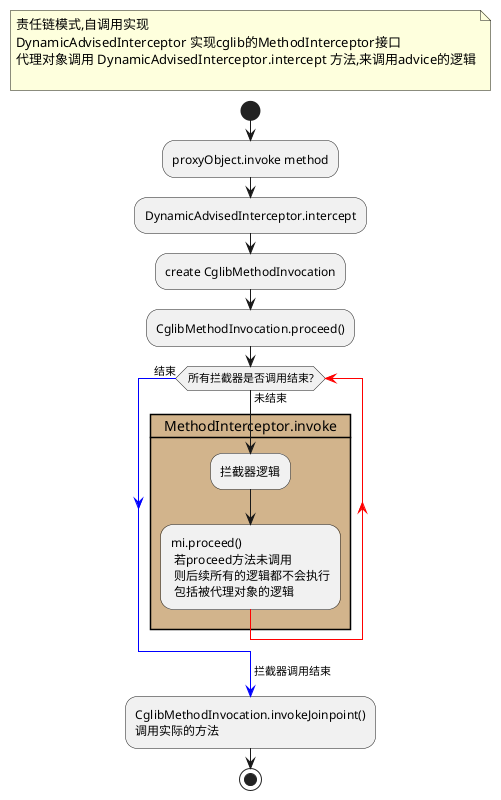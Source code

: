 @startuml
'https://plantuml.com/activity-diagram-beta
floating note
责任链模式,自调用实现
DynamicAdvisedInterceptor 实现cglib的MethodInterceptor接口
代理对象调用 DynamicAdvisedInterceptor.intercept 方法,来调用advice的逻辑

end note
start
:proxyObject.invoke method;

:DynamicAdvisedInterceptor.intercept;

:create CglibMethodInvocation;
:CglibMethodInvocation.proceed();

while (所有拦截器是否调用结束?) is (未结束)
    card MethodInterceptor.invoke  #tan {
        :拦截器逻辑;
        :mi.proceed()
         若proceed方法未调用
         则后续所有的逻辑都不会执行
         包括被代理对象的逻辑;
        -[#red]-> ;
    }
endwhile (结束)
-[#blue]-> 拦截器调用结束;
:CglibMethodInvocation.invokeJoinpoint()
调用实际的方法;

stop

@enduml
